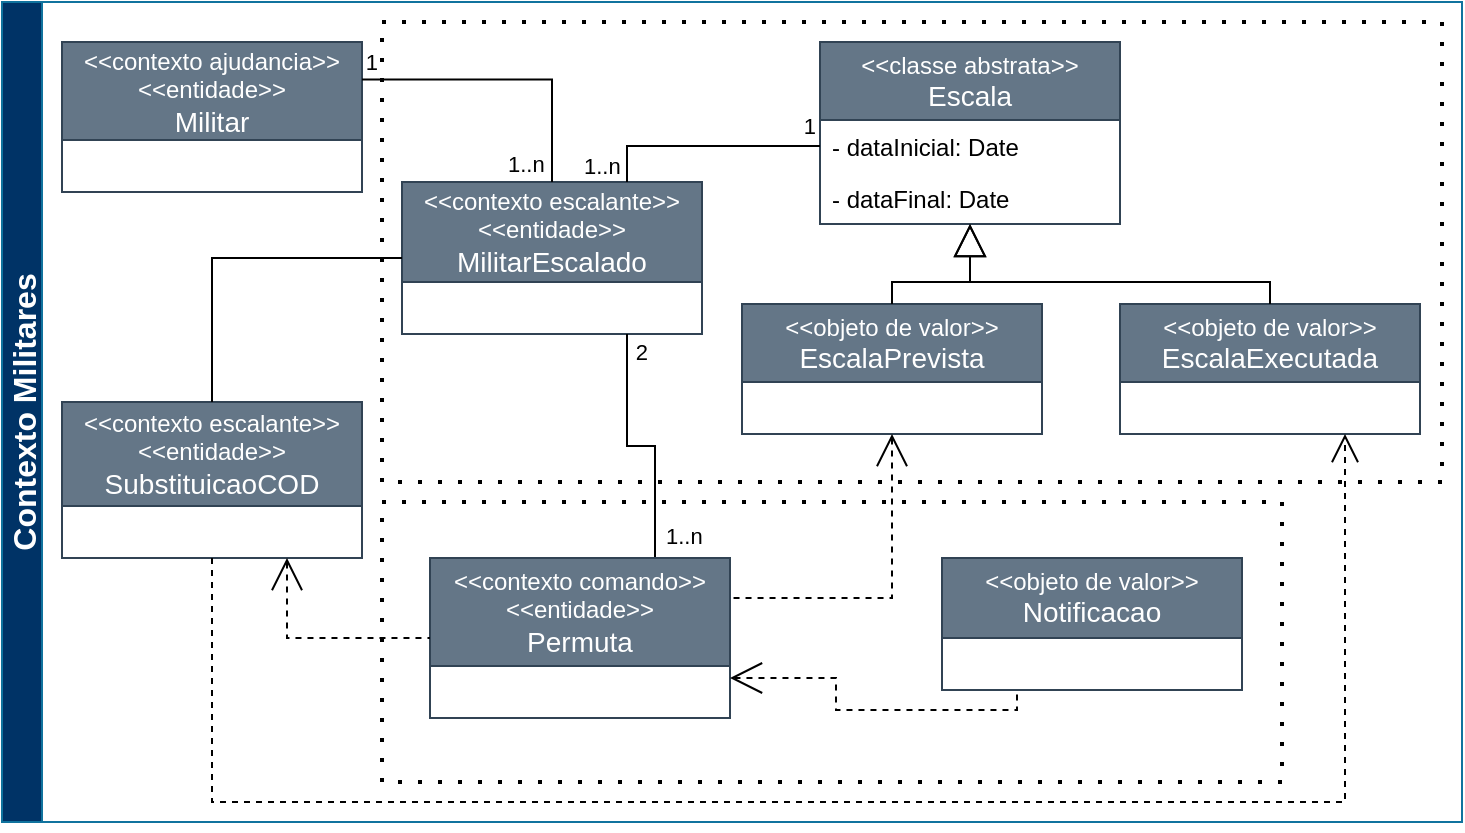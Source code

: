 <mxfile version="26.0.9">
  <diagram name="Página-1" id="2-9FwrJXLyp1qxpzA7oT">
    <mxGraphModel dx="976" dy="567" grid="1" gridSize="10" guides="1" tooltips="1" connect="1" arrows="1" fold="1" page="1" pageScale="1" pageWidth="827" pageHeight="1169" math="0" shadow="0">
      <root>
        <mxCell id="0" />
        <mxCell id="1" parent="0" />
        <mxCell id="Goqiz1nMPy2O-ww6rEa_-2" value="" style="rounded=0;whiteSpace=wrap;html=1;strokeWidth=2;dashed=1;dashPattern=1 4;glass=0;fillColor=none;" parent="1" vertex="1">
          <mxGeometry x="240" y="280" width="450" height="140" as="geometry" />
        </mxCell>
        <mxCell id="Goqiz1nMPy2O-ww6rEa_-1" value="" style="rounded=0;whiteSpace=wrap;html=1;dashed=1;dashPattern=1 4;strokeWidth=2;fillColor=none;" parent="1" vertex="1">
          <mxGeometry x="240" y="40" width="530" height="230" as="geometry" />
        </mxCell>
        <mxCell id="G_4C587izHfnSDJgf1kJ-72" value="&lt;div&gt;&lt;div&gt;&lt;div&gt;&amp;lt;&amp;lt;contexto escalante&amp;gt;&amp;gt;&lt;/div&gt;&lt;/div&gt;&lt;/div&gt;&lt;div&gt;&lt;div&gt;&amp;lt;&amp;lt;entidade&amp;gt;&amp;gt;&lt;/div&gt;&lt;/div&gt;&lt;div&gt;&lt;font style=&quot;font-size: 14px;&quot;&gt;MilitarEscalado&lt;/font&gt;&lt;/div&gt;" style="swimlane;fontStyle=0;childLayout=stackLayout;horizontal=1;startSize=50;fillColor=#647687;horizontalStack=0;resizeParent=1;resizeParentMax=0;resizeLast=0;collapsible=1;marginBottom=0;whiteSpace=wrap;html=1;fontColor=#ffffff;strokeColor=#314354;" parent="1" vertex="1">
          <mxGeometry x="250" y="120" width="150" height="76" as="geometry" />
        </mxCell>
        <mxCell id="G_4C587izHfnSDJgf1kJ-82" value="&lt;div&gt;&amp;lt;&amp;lt;objeto de valor&amp;gt;&amp;gt;&lt;br&gt;&lt;font style=&quot;font-size: 14px;&quot;&gt;EscalaPrevista&lt;/font&gt;&lt;/div&gt;" style="swimlane;fontStyle=0;childLayout=stackLayout;horizontal=1;startSize=39;fillColor=#647687;horizontalStack=0;resizeParent=1;resizeParentMax=0;resizeLast=0;collapsible=1;marginBottom=0;whiteSpace=wrap;html=1;fontColor=#ffffff;strokeColor=#314354;" parent="1" vertex="1">
          <mxGeometry x="420" y="181" width="150" height="65" as="geometry" />
        </mxCell>
        <mxCell id="G_4C587izHfnSDJgf1kJ-98" value="" style="endArrow=none;html=1;endSize=12;startArrow=none;startSize=14;startFill=0;edgeStyle=orthogonalEdgeStyle;rounded=0;exitX=0.75;exitY=0;exitDx=0;exitDy=0;entryX=0.75;entryY=1;entryDx=0;entryDy=0;" parent="1" source="G_4C587izHfnSDJgf1kJ-115" target="G_4C587izHfnSDJgf1kJ-72" edge="1">
          <mxGeometry relative="1" as="geometry">
            <mxPoint x="459" y="354.0" as="sourcePoint" />
            <mxPoint x="420" y="292" as="targetPoint" />
          </mxGeometry>
        </mxCell>
        <mxCell id="G_4C587izHfnSDJgf1kJ-99" value="&lt;div&gt;1..n&lt;/div&gt;" style="edgeLabel;resizable=0;html=1;align=left;verticalAlign=top;" parent="G_4C587izHfnSDJgf1kJ-98" connectable="0" vertex="1">
          <mxGeometry x="-1" relative="1" as="geometry">
            <mxPoint x="3" y="-24" as="offset" />
          </mxGeometry>
        </mxCell>
        <mxCell id="G_4C587izHfnSDJgf1kJ-100" value="2" style="edgeLabel;resizable=0;html=1;align=right;verticalAlign=top;" parent="G_4C587izHfnSDJgf1kJ-98" connectable="0" vertex="1">
          <mxGeometry x="1" relative="1" as="geometry">
            <mxPoint x="11" y="-4" as="offset" />
          </mxGeometry>
        </mxCell>
        <mxCell id="G_4C587izHfnSDJgf1kJ-101" value="" style="endArrow=none;html=1;endSize=12;startArrow=open;startSize=14;startFill=0;edgeStyle=orthogonalEdgeStyle;rounded=0;dashed=1;entryX=1;entryY=0.25;entryDx=0;entryDy=0;" parent="1" source="G_4C587izHfnSDJgf1kJ-82" target="G_4C587izHfnSDJgf1kJ-115" edge="1">
          <mxGeometry relative="1" as="geometry">
            <mxPoint x="644" y="293" as="sourcePoint" />
            <mxPoint x="534" y="301" as="targetPoint" />
            <Array as="points">
              <mxPoint x="495" y="328" />
            </Array>
          </mxGeometry>
        </mxCell>
        <mxCell id="G_4C587izHfnSDJgf1kJ-104" value="&lt;div&gt;&amp;lt;&amp;lt;objeto de valor&amp;gt;&amp;gt;&lt;br&gt;&lt;font style=&quot;font-size: 14px;&quot;&gt;EscalaExecutada&lt;/font&gt;&lt;/div&gt;" style="swimlane;fontStyle=0;childLayout=stackLayout;horizontal=1;startSize=39;fillColor=#647687;horizontalStack=0;resizeParent=1;resizeParentMax=0;resizeLast=0;collapsible=1;marginBottom=0;whiteSpace=wrap;html=1;fontColor=#ffffff;strokeColor=#314354;" parent="1" vertex="1">
          <mxGeometry x="609" y="181" width="150" height="65" as="geometry" />
        </mxCell>
        <mxCell id="G_4C587izHfnSDJgf1kJ-129" value="Contexto Militares" style="swimlane;startSize=20;horizontal=0;childLayout=treeLayout;horizontalTree=1;sortEdges=1;resizable=1;containerType=tree;fontSize=16;fillColor=#003366;strokeColor=#10739e;fontColor=#FFFFFF;" parent="1" vertex="1">
          <mxGeometry x="50" y="30" width="730" height="410" as="geometry">
            <mxRectangle x="50" y="20" width="40" height="130" as="alternateBounds" />
          </mxGeometry>
        </mxCell>
        <mxCell id="G_4C587izHfnSDJgf1kJ-130" value="&lt;div&gt;&lt;div&gt;&amp;lt;&amp;lt;contexto ajudancia&amp;gt;&amp;gt;&lt;/div&gt;&lt;/div&gt;&amp;lt;&amp;lt;entidade&amp;gt;&amp;gt;&lt;br&gt;&lt;font style=&quot;font-size: 14px;&quot;&gt;Militar&lt;/font&gt;" style="swimlane;fontStyle=0;childLayout=stackLayout;horizontal=1;startSize=49;fillColor=#647687;horizontalStack=0;resizeParent=1;resizeParentMax=0;resizeLast=0;collapsible=1;marginBottom=0;whiteSpace=wrap;html=1;fontColor=#ffffff;strokeColor=#314354;" parent="1" vertex="1">
          <mxGeometry x="80" y="50" width="150" height="75" as="geometry" />
        </mxCell>
        <mxCell id="G_4C587izHfnSDJgf1kJ-132" value="" style="endArrow=none;html=1;endSize=12;startArrow=none;startSize=14;startFill=0;edgeStyle=orthogonalEdgeStyle;rounded=0;exitX=0.5;exitY=0;exitDx=0;exitDy=0;entryX=1;entryY=0.25;entryDx=0;entryDy=0;" parent="1" source="G_4C587izHfnSDJgf1kJ-72" target="G_4C587izHfnSDJgf1kJ-130" edge="1">
          <mxGeometry relative="1" as="geometry">
            <mxPoint x="217.0" y="155.0" as="sourcePoint" />
            <mxPoint x="150" y="207" as="targetPoint" />
          </mxGeometry>
        </mxCell>
        <mxCell id="G_4C587izHfnSDJgf1kJ-133" value="&lt;div&gt;1..n&lt;/div&gt;" style="edgeLabel;resizable=0;html=1;align=left;verticalAlign=top;" parent="G_4C587izHfnSDJgf1kJ-132" connectable="0" vertex="1">
          <mxGeometry x="-1" relative="1" as="geometry">
            <mxPoint x="-24" y="-22" as="offset" />
          </mxGeometry>
        </mxCell>
        <mxCell id="G_4C587izHfnSDJgf1kJ-134" value="1" style="edgeLabel;resizable=0;html=1;align=right;verticalAlign=top;" parent="G_4C587izHfnSDJgf1kJ-132" connectable="0" vertex="1">
          <mxGeometry x="1" relative="1" as="geometry">
            <mxPoint x="8" y="-22" as="offset" />
          </mxGeometry>
        </mxCell>
        <mxCell id="G_4C587izHfnSDJgf1kJ-115" value="&lt;div&gt;&lt;div&gt;&lt;div&gt;&lt;div&gt;&amp;lt;&amp;lt;contexto comando&amp;gt;&amp;gt;&lt;/div&gt;&lt;/div&gt;&lt;/div&gt;&lt;/div&gt;&lt;div&gt;&amp;lt;&amp;lt;entidade&amp;gt;&amp;gt;&lt;br&gt;&lt;font style=&quot;font-size: 14px;&quot;&gt;Permuta&lt;/font&gt;&lt;/div&gt;" style="swimlane;fontStyle=0;childLayout=stackLayout;horizontal=1;startSize=54;fillColor=#647687;horizontalStack=0;resizeParent=1;resizeParentMax=0;resizeLast=0;collapsible=1;marginBottom=0;whiteSpace=wrap;html=1;fontColor=#ffffff;strokeColor=#314354;" parent="1" vertex="1">
          <mxGeometry x="264" y="308" width="150" height="80" as="geometry" />
        </mxCell>
        <mxCell id="G_4C587izHfnSDJgf1kJ-176" value="&lt;div&gt;&amp;lt;&amp;lt;classe abstrata&amp;gt;&amp;gt;&lt;/div&gt;&lt;div&gt;&lt;font style=&quot;font-size: 14px;&quot;&gt;Escala&lt;/font&gt;&lt;/div&gt;" style="swimlane;fontStyle=0;childLayout=stackLayout;horizontal=1;startSize=39;fillColor=#647687;horizontalStack=0;resizeParent=1;resizeParentMax=0;resizeLast=0;collapsible=1;marginBottom=0;whiteSpace=wrap;html=1;fontColor=#ffffff;strokeColor=#314354;" parent="1" vertex="1">
          <mxGeometry x="459" y="50" width="150" height="91" as="geometry" />
        </mxCell>
        <mxCell id="G_4C587izHfnSDJgf1kJ-177" value="- dataInicial: Date" style="text;strokeColor=none;fillColor=none;align=left;verticalAlign=top;spacingLeft=4;spacingRight=4;overflow=hidden;rotatable=0;points=[[0,0.5],[1,0.5]];portConstraint=eastwest;whiteSpace=wrap;html=1;" parent="G_4C587izHfnSDJgf1kJ-176" vertex="1">
          <mxGeometry y="39" width="150" height="26" as="geometry" />
        </mxCell>
        <mxCell id="G_4C587izHfnSDJgf1kJ-178" value="- dataFinal: Date" style="text;strokeColor=none;fillColor=none;align=left;verticalAlign=top;spacingLeft=4;spacingRight=4;overflow=hidden;rotatable=0;points=[[0,0.5],[1,0.5]];portConstraint=eastwest;whiteSpace=wrap;html=1;" parent="G_4C587izHfnSDJgf1kJ-176" vertex="1">
          <mxGeometry y="65" width="150" height="26" as="geometry" />
        </mxCell>
        <mxCell id="G_4C587izHfnSDJgf1kJ-180" value="" style="endArrow=none;html=1;endSize=12;startArrow=block;startSize=14;startFill=0;edgeStyle=orthogonalEdgeStyle;rounded=0;entryX=0.5;entryY=0;entryDx=0;entryDy=0;exitX=0.5;exitY=1;exitDx=0;exitDy=0;" parent="1" source="G_4C587izHfnSDJgf1kJ-176" target="G_4C587izHfnSDJgf1kJ-82" edge="1">
          <mxGeometry relative="1" as="geometry">
            <mxPoint x="550" y="120" as="sourcePoint" />
            <mxPoint x="530" y="170" as="targetPoint" />
            <Array as="points">
              <mxPoint x="534" y="170" />
              <mxPoint x="495" y="170" />
            </Array>
          </mxGeometry>
        </mxCell>
        <mxCell id="G_4C587izHfnSDJgf1kJ-181" value="" style="endArrow=none;html=1;endSize=12;startArrow=block;startSize=14;startFill=0;edgeStyle=orthogonalEdgeStyle;rounded=0;entryX=0.5;entryY=0;entryDx=0;entryDy=0;exitX=0.5;exitY=1;exitDx=0;exitDy=0;" parent="1" source="G_4C587izHfnSDJgf1kJ-176" target="G_4C587izHfnSDJgf1kJ-104" edge="1">
          <mxGeometry relative="1" as="geometry">
            <mxPoint x="710" y="80" as="sourcePoint" />
            <mxPoint x="709.66" y="140" as="targetPoint" />
            <Array as="points">
              <mxPoint x="534" y="170" />
              <mxPoint x="684" y="170" />
            </Array>
          </mxGeometry>
        </mxCell>
        <mxCell id="G_4C587izHfnSDJgf1kJ-182" value="" style="endArrow=none;html=1;endSize=12;startArrow=none;startSize=14;startFill=0;edgeStyle=orthogonalEdgeStyle;rounded=0;exitX=0.75;exitY=0;exitDx=0;exitDy=0;entryX=0;entryY=0.5;entryDx=0;entryDy=0;" parent="1" source="G_4C587izHfnSDJgf1kJ-72" target="G_4C587izHfnSDJgf1kJ-177" edge="1">
          <mxGeometry relative="1" as="geometry">
            <mxPoint x="260" y="168" as="sourcePoint" />
            <mxPoint x="215" y="236" as="targetPoint" />
          </mxGeometry>
        </mxCell>
        <mxCell id="G_4C587izHfnSDJgf1kJ-183" value="&lt;div&gt;1..n&lt;/div&gt;" style="edgeLabel;resizable=0;html=1;align=left;verticalAlign=top;" parent="G_4C587izHfnSDJgf1kJ-182" connectable="0" vertex="1">
          <mxGeometry x="-1" relative="1" as="geometry">
            <mxPoint x="-24" y="-21" as="offset" />
          </mxGeometry>
        </mxCell>
        <mxCell id="G_4C587izHfnSDJgf1kJ-184" value="1" style="edgeLabel;resizable=0;html=1;align=right;verticalAlign=top;" parent="G_4C587izHfnSDJgf1kJ-182" connectable="0" vertex="1">
          <mxGeometry x="1" relative="1" as="geometry">
            <mxPoint x="-2" y="-23" as="offset" />
          </mxGeometry>
        </mxCell>
        <mxCell id="G_4C587izHfnSDJgf1kJ-185" value="&lt;div&gt;&amp;lt;&amp;lt;objeto de valor&amp;gt;&amp;gt;&lt;br&gt;&lt;font style=&quot;font-size: 14px;&quot;&gt;Notificacao&lt;/font&gt;&lt;/div&gt;" style="swimlane;fontStyle=0;childLayout=stackLayout;horizontal=1;startSize=40;fillColor=#647687;horizontalStack=0;resizeParent=1;resizeParentMax=0;resizeLast=0;collapsible=1;marginBottom=0;whiteSpace=wrap;html=1;fontColor=#ffffff;strokeColor=#314354;" parent="1" vertex="1">
          <mxGeometry x="520" y="308" width="150" height="66" as="geometry" />
        </mxCell>
        <mxCell id="G_4C587izHfnSDJgf1kJ-186" value="" style="endArrow=none;html=1;endSize=12;startArrow=open;startSize=14;startFill=0;edgeStyle=orthogonalEdgeStyle;rounded=0;entryX=0.25;entryY=1;entryDx=0;entryDy=0;dashed=1;exitX=1;exitY=0.75;exitDx=0;exitDy=0;" parent="1" source="G_4C587izHfnSDJgf1kJ-115" target="G_4C587izHfnSDJgf1kJ-185" edge="1">
          <mxGeometry relative="1" as="geometry">
            <mxPoint x="523" y="330" as="sourcePoint" />
            <mxPoint x="768" y="44" as="targetPoint" />
            <Array as="points" />
          </mxGeometry>
        </mxCell>
        <mxCell id="y6ZMJLK0fLcLzPCYtQeR-1" value="&lt;div&gt;&lt;div&gt;&amp;lt;&amp;lt;contexto escalante&amp;gt;&amp;gt;&lt;/div&gt;&lt;div&gt;&lt;/div&gt;&lt;div&gt;&amp;lt;&amp;lt;entidade&amp;gt;&amp;gt;&lt;/div&gt;&lt;div&gt;&lt;span style=&quot;font-size: 14px;&quot;&gt;SubstituicaoCOD&lt;/span&gt;&lt;/div&gt;&lt;/div&gt;" style="swimlane;fontStyle=0;childLayout=stackLayout;horizontal=1;startSize=52;fillColor=#647687;horizontalStack=0;resizeParent=1;resizeParentMax=0;resizeLast=0;collapsible=1;marginBottom=0;whiteSpace=wrap;html=1;fontColor=#ffffff;strokeColor=#314354;" parent="1" vertex="1">
          <mxGeometry x="80" y="230" width="150" height="78" as="geometry" />
        </mxCell>
        <mxCell id="y6ZMJLK0fLcLzPCYtQeR-2" value="" style="endArrow=none;html=1;endSize=12;startArrow=none;startSize=14;startFill=0;edgeStyle=orthogonalEdgeStyle;rounded=0;exitX=0;exitY=0.5;exitDx=0;exitDy=0;entryX=0.5;entryY=0;entryDx=0;entryDy=0;" parent="1" source="G_4C587izHfnSDJgf1kJ-72" target="y6ZMJLK0fLcLzPCYtQeR-1" edge="1">
          <mxGeometry relative="1" as="geometry">
            <mxPoint x="365" y="70" as="sourcePoint" />
            <mxPoint x="270" y="93" as="targetPoint" />
          </mxGeometry>
        </mxCell>
        <mxCell id="6XCcoCsZiK7QKevxKhbS-1" value="" style="endArrow=none;html=1;endSize=12;startArrow=open;startSize=14;startFill=0;edgeStyle=orthogonalEdgeStyle;rounded=0;entryX=0;entryY=0.5;entryDx=0;entryDy=0;dashed=1;exitX=0.75;exitY=1;exitDx=0;exitDy=0;" edge="1" parent="1" source="y6ZMJLK0fLcLzPCYtQeR-1" target="G_4C587izHfnSDJgf1kJ-115">
          <mxGeometry relative="1" as="geometry">
            <mxPoint x="420" y="382" as="sourcePoint" />
            <mxPoint x="530" y="399" as="targetPoint" />
            <Array as="points">
              <mxPoint x="193" y="348" />
            </Array>
          </mxGeometry>
        </mxCell>
        <mxCell id="6XCcoCsZiK7QKevxKhbS-2" value="" style="endArrow=open;html=1;endSize=12;startArrow=none;startSize=14;startFill=0;edgeStyle=orthogonalEdgeStyle;rounded=0;entryX=0.75;entryY=1;entryDx=0;entryDy=0;dashed=1;exitX=0.5;exitY=1;exitDx=0;exitDy=0;endFill=0;" edge="1" parent="1" source="y6ZMJLK0fLcLzPCYtQeR-1" target="G_4C587izHfnSDJgf1kJ-104">
          <mxGeometry relative="1" as="geometry">
            <mxPoint x="193" y="318" as="sourcePoint" />
            <mxPoint x="270" y="382" as="targetPoint" />
            <Array as="points">
              <mxPoint x="155" y="430" />
              <mxPoint x="722" y="430" />
            </Array>
          </mxGeometry>
        </mxCell>
      </root>
    </mxGraphModel>
  </diagram>
</mxfile>

